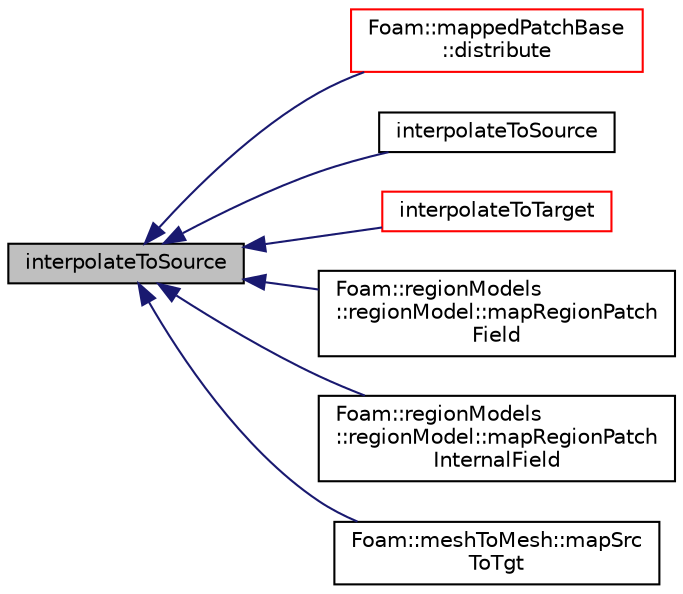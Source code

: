 digraph "interpolateToSource"
{
  bgcolor="transparent";
  edge [fontname="Helvetica",fontsize="10",labelfontname="Helvetica",labelfontsize="10"];
  node [fontname="Helvetica",fontsize="10",shape=record];
  rankdir="LR";
  Node500 [label="interpolateToSource",height=0.2,width=0.4,color="black", fillcolor="grey75", style="filled", fontcolor="black"];
  Node500 -> Node501 [dir="back",color="midnightblue",fontsize="10",style="solid",fontname="Helvetica"];
  Node501 [label="Foam::mappedPatchBase\l::distribute",height=0.2,width=0.4,color="red",URL="$a26225.html#abc1fef854aa7627739504e6f5408dd79",tooltip="Wrapper around map/interpolate data distribution. "];
  Node500 -> Node533 [dir="back",color="midnightblue",fontsize="10",style="solid",fontname="Helvetica"];
  Node533 [label="interpolateToSource",height=0.2,width=0.4,color="black",URL="$a25997.html#acce48babbdd2c292c9d7eca1e7c247a6"];
  Node500 -> Node534 [dir="back",color="midnightblue",fontsize="10",style="solid",fontname="Helvetica"];
  Node534 [label="interpolateToTarget",height=0.2,width=0.4,color="red",URL="$a25997.html#af50afa88b6f02147062bf2415f997828",tooltip="Interpolate from source to target with supplied op. "];
  Node500 -> Node541 [dir="back",color="midnightblue",fontsize="10",style="solid",fontname="Helvetica"];
  Node541 [label="Foam::regionModels\l::regionModel::mapRegionPatch\lField",height=0.2,width=0.4,color="black",URL="$a30073.html#a0f7a7c92b08a4cb6bd1ad780e0cb08c8"];
  Node500 -> Node517 [dir="back",color="midnightblue",fontsize="10",style="solid",fontname="Helvetica"];
  Node517 [label="Foam::regionModels\l::regionModel::mapRegionPatch\lInternalField",height=0.2,width=0.4,color="black",URL="$a30073.html#ae9ce5f180332e0d082709a52cbd4701c"];
  Node500 -> Node542 [dir="back",color="midnightblue",fontsize="10",style="solid",fontname="Helvetica"];
  Node542 [label="Foam::meshToMesh::mapSrc\lToTgt",height=0.2,width=0.4,color="black",URL="$a30521.html#a02f82af800746af00089abc1462b208f"];
}
